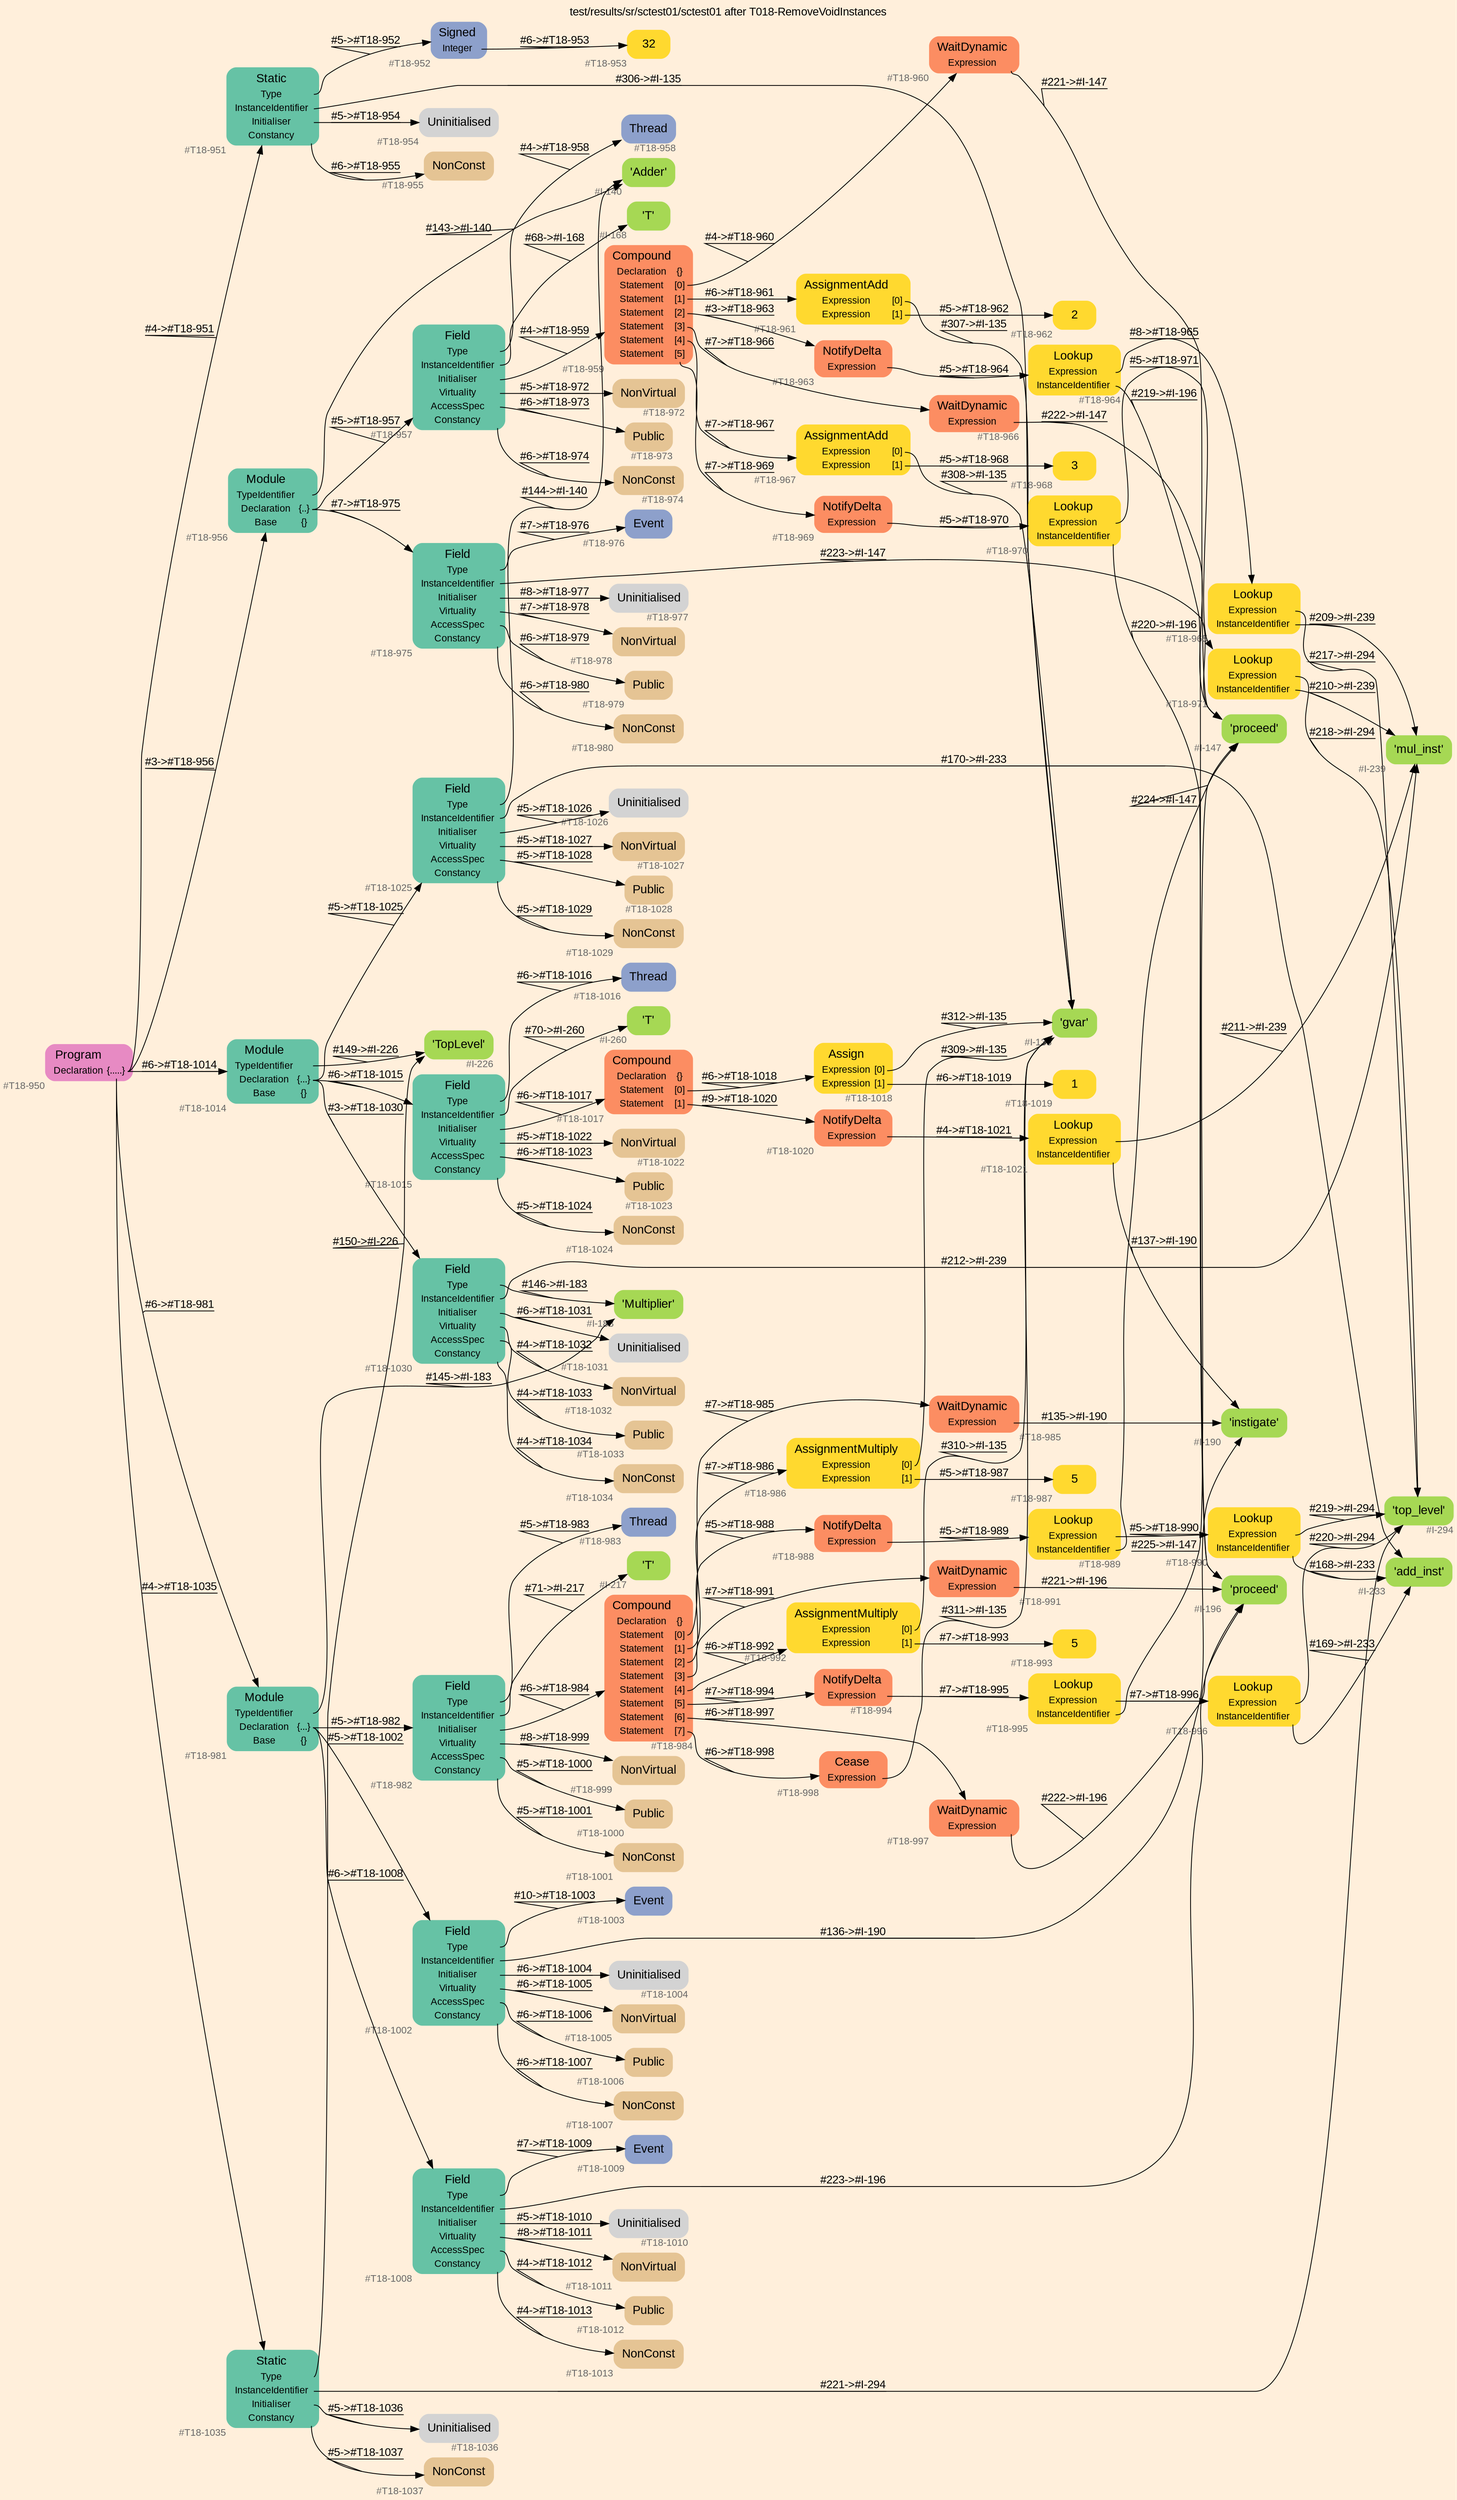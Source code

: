 digraph "test/results/sr/sctest01/sctest01 after T018-RemoveVoidInstances" {
label = "test/results/sr/sctest01/sctest01 after T018-RemoveVoidInstances"
labelloc = t
graph [
    rankdir = "LR"
    ranksep = 0.3
    bgcolor = antiquewhite1
    color = black
    fontcolor = black
    fontname = "Arial"
];
node [
    fontname = "Arial"
];
edge [
    fontname = "Arial"
];

// -------------------- node figure --------------------
// -------- block #T18-950 ----------
"#T18-950" [
    fillcolor = "/set28/4"
    xlabel = "#T18-950"
    fontsize = "12"
    fontcolor = grey40
    shape = "plaintext"
    label = <<TABLE BORDER="0" CELLBORDER="0" CELLSPACING="0">
     <TR><TD><FONT COLOR="black" POINT-SIZE="15">Program</FONT></TD></TR>
     <TR><TD><FONT COLOR="black" POINT-SIZE="12">Declaration</FONT></TD><TD PORT="port0"><FONT COLOR="black" POINT-SIZE="12">{.....}</FONT></TD></TR>
    </TABLE>>
    style = "rounded,filled"
];

// -------- block #T18-951 ----------
"#T18-951" [
    fillcolor = "/set28/1"
    xlabel = "#T18-951"
    fontsize = "12"
    fontcolor = grey40
    shape = "plaintext"
    label = <<TABLE BORDER="0" CELLBORDER="0" CELLSPACING="0">
     <TR><TD><FONT COLOR="black" POINT-SIZE="15">Static</FONT></TD></TR>
     <TR><TD><FONT COLOR="black" POINT-SIZE="12">Type</FONT></TD><TD PORT="port0"></TD></TR>
     <TR><TD><FONT COLOR="black" POINT-SIZE="12">InstanceIdentifier</FONT></TD><TD PORT="port1"></TD></TR>
     <TR><TD><FONT COLOR="black" POINT-SIZE="12">Initialiser</FONT></TD><TD PORT="port2"></TD></TR>
     <TR><TD><FONT COLOR="black" POINT-SIZE="12">Constancy</FONT></TD><TD PORT="port3"></TD></TR>
    </TABLE>>
    style = "rounded,filled"
];

// -------- block #T18-952 ----------
"#T18-952" [
    fillcolor = "/set28/3"
    xlabel = "#T18-952"
    fontsize = "12"
    fontcolor = grey40
    shape = "plaintext"
    label = <<TABLE BORDER="0" CELLBORDER="0" CELLSPACING="0">
     <TR><TD><FONT COLOR="black" POINT-SIZE="15">Signed</FONT></TD></TR>
     <TR><TD><FONT COLOR="black" POINT-SIZE="12">Integer</FONT></TD><TD PORT="port0"></TD></TR>
    </TABLE>>
    style = "rounded,filled"
];

// -------- block #T18-953 ----------
"#T18-953" [
    fillcolor = "/set28/6"
    xlabel = "#T18-953"
    fontsize = "12"
    fontcolor = grey40
    shape = "plaintext"
    label = <<TABLE BORDER="0" CELLBORDER="0" CELLSPACING="0">
     <TR><TD><FONT COLOR="black" POINT-SIZE="15">32</FONT></TD></TR>
    </TABLE>>
    style = "rounded,filled"
];

// -------- block #I-135 ----------
"#I-135" [
    fillcolor = "/set28/5"
    xlabel = "#I-135"
    fontsize = "12"
    fontcolor = grey40
    shape = "plaintext"
    label = <<TABLE BORDER="0" CELLBORDER="0" CELLSPACING="0">
     <TR><TD><FONT COLOR="black" POINT-SIZE="15">'gvar'</FONT></TD></TR>
    </TABLE>>
    style = "rounded,filled"
];

// -------- block #T18-954 ----------
"#T18-954" [
    xlabel = "#T18-954"
    fontsize = "12"
    fontcolor = grey40
    shape = "plaintext"
    label = <<TABLE BORDER="0" CELLBORDER="0" CELLSPACING="0">
     <TR><TD><FONT COLOR="black" POINT-SIZE="15">Uninitialised</FONT></TD></TR>
    </TABLE>>
    style = "rounded,filled"
];

// -------- block #T18-955 ----------
"#T18-955" [
    fillcolor = "/set28/7"
    xlabel = "#T18-955"
    fontsize = "12"
    fontcolor = grey40
    shape = "plaintext"
    label = <<TABLE BORDER="0" CELLBORDER="0" CELLSPACING="0">
     <TR><TD><FONT COLOR="black" POINT-SIZE="15">NonConst</FONT></TD></TR>
    </TABLE>>
    style = "rounded,filled"
];

// -------- block #T18-956 ----------
"#T18-956" [
    fillcolor = "/set28/1"
    xlabel = "#T18-956"
    fontsize = "12"
    fontcolor = grey40
    shape = "plaintext"
    label = <<TABLE BORDER="0" CELLBORDER="0" CELLSPACING="0">
     <TR><TD><FONT COLOR="black" POINT-SIZE="15">Module</FONT></TD></TR>
     <TR><TD><FONT COLOR="black" POINT-SIZE="12">TypeIdentifier</FONT></TD><TD PORT="port0"></TD></TR>
     <TR><TD><FONT COLOR="black" POINT-SIZE="12">Declaration</FONT></TD><TD PORT="port1"><FONT COLOR="black" POINT-SIZE="12">{..}</FONT></TD></TR>
     <TR><TD><FONT COLOR="black" POINT-SIZE="12">Base</FONT></TD><TD PORT="port2"><FONT COLOR="black" POINT-SIZE="12">{}</FONT></TD></TR>
    </TABLE>>
    style = "rounded,filled"
];

// -------- block #I-140 ----------
"#I-140" [
    fillcolor = "/set28/5"
    xlabel = "#I-140"
    fontsize = "12"
    fontcolor = grey40
    shape = "plaintext"
    label = <<TABLE BORDER="0" CELLBORDER="0" CELLSPACING="0">
     <TR><TD><FONT COLOR="black" POINT-SIZE="15">'Adder'</FONT></TD></TR>
    </TABLE>>
    style = "rounded,filled"
];

// -------- block #T18-957 ----------
"#T18-957" [
    fillcolor = "/set28/1"
    xlabel = "#T18-957"
    fontsize = "12"
    fontcolor = grey40
    shape = "plaintext"
    label = <<TABLE BORDER="0" CELLBORDER="0" CELLSPACING="0">
     <TR><TD><FONT COLOR="black" POINT-SIZE="15">Field</FONT></TD></TR>
     <TR><TD><FONT COLOR="black" POINT-SIZE="12">Type</FONT></TD><TD PORT="port0"></TD></TR>
     <TR><TD><FONT COLOR="black" POINT-SIZE="12">InstanceIdentifier</FONT></TD><TD PORT="port1"></TD></TR>
     <TR><TD><FONT COLOR="black" POINT-SIZE="12">Initialiser</FONT></TD><TD PORT="port2"></TD></TR>
     <TR><TD><FONT COLOR="black" POINT-SIZE="12">Virtuality</FONT></TD><TD PORT="port3"></TD></TR>
     <TR><TD><FONT COLOR="black" POINT-SIZE="12">AccessSpec</FONT></TD><TD PORT="port4"></TD></TR>
     <TR><TD><FONT COLOR="black" POINT-SIZE="12">Constancy</FONT></TD><TD PORT="port5"></TD></TR>
    </TABLE>>
    style = "rounded,filled"
];

// -------- block #T18-958 ----------
"#T18-958" [
    fillcolor = "/set28/3"
    xlabel = "#T18-958"
    fontsize = "12"
    fontcolor = grey40
    shape = "plaintext"
    label = <<TABLE BORDER="0" CELLBORDER="0" CELLSPACING="0">
     <TR><TD><FONT COLOR="black" POINT-SIZE="15">Thread</FONT></TD></TR>
    </TABLE>>
    style = "rounded,filled"
];

// -------- block #I-168 ----------
"#I-168" [
    fillcolor = "/set28/5"
    xlabel = "#I-168"
    fontsize = "12"
    fontcolor = grey40
    shape = "plaintext"
    label = <<TABLE BORDER="0" CELLBORDER="0" CELLSPACING="0">
     <TR><TD><FONT COLOR="black" POINT-SIZE="15">'T'</FONT></TD></TR>
    </TABLE>>
    style = "rounded,filled"
];

// -------- block #T18-959 ----------
"#T18-959" [
    fillcolor = "/set28/2"
    xlabel = "#T18-959"
    fontsize = "12"
    fontcolor = grey40
    shape = "plaintext"
    label = <<TABLE BORDER="0" CELLBORDER="0" CELLSPACING="0">
     <TR><TD><FONT COLOR="black" POINT-SIZE="15">Compound</FONT></TD></TR>
     <TR><TD><FONT COLOR="black" POINT-SIZE="12">Declaration</FONT></TD><TD PORT="port0"><FONT COLOR="black" POINT-SIZE="12">{}</FONT></TD></TR>
     <TR><TD><FONT COLOR="black" POINT-SIZE="12">Statement</FONT></TD><TD PORT="port1"><FONT COLOR="black" POINT-SIZE="12">[0]</FONT></TD></TR>
     <TR><TD><FONT COLOR="black" POINT-SIZE="12">Statement</FONT></TD><TD PORT="port2"><FONT COLOR="black" POINT-SIZE="12">[1]</FONT></TD></TR>
     <TR><TD><FONT COLOR="black" POINT-SIZE="12">Statement</FONT></TD><TD PORT="port3"><FONT COLOR="black" POINT-SIZE="12">[2]</FONT></TD></TR>
     <TR><TD><FONT COLOR="black" POINT-SIZE="12">Statement</FONT></TD><TD PORT="port4"><FONT COLOR="black" POINT-SIZE="12">[3]</FONT></TD></TR>
     <TR><TD><FONT COLOR="black" POINT-SIZE="12">Statement</FONT></TD><TD PORT="port5"><FONT COLOR="black" POINT-SIZE="12">[4]</FONT></TD></TR>
     <TR><TD><FONT COLOR="black" POINT-SIZE="12">Statement</FONT></TD><TD PORT="port6"><FONT COLOR="black" POINT-SIZE="12">[5]</FONT></TD></TR>
    </TABLE>>
    style = "rounded,filled"
];

// -------- block #T18-960 ----------
"#T18-960" [
    fillcolor = "/set28/2"
    xlabel = "#T18-960"
    fontsize = "12"
    fontcolor = grey40
    shape = "plaintext"
    label = <<TABLE BORDER="0" CELLBORDER="0" CELLSPACING="0">
     <TR><TD><FONT COLOR="black" POINT-SIZE="15">WaitDynamic</FONT></TD></TR>
     <TR><TD><FONT COLOR="black" POINT-SIZE="12">Expression</FONT></TD><TD PORT="port0"></TD></TR>
    </TABLE>>
    style = "rounded,filled"
];

// -------- block #I-147 ----------
"#I-147" [
    fillcolor = "/set28/5"
    xlabel = "#I-147"
    fontsize = "12"
    fontcolor = grey40
    shape = "plaintext"
    label = <<TABLE BORDER="0" CELLBORDER="0" CELLSPACING="0">
     <TR><TD><FONT COLOR="black" POINT-SIZE="15">'proceed'</FONT></TD></TR>
    </TABLE>>
    style = "rounded,filled"
];

// -------- block #T18-961 ----------
"#T18-961" [
    fillcolor = "/set28/6"
    xlabel = "#T18-961"
    fontsize = "12"
    fontcolor = grey40
    shape = "plaintext"
    label = <<TABLE BORDER="0" CELLBORDER="0" CELLSPACING="0">
     <TR><TD><FONT COLOR="black" POINT-SIZE="15">AssignmentAdd</FONT></TD></TR>
     <TR><TD><FONT COLOR="black" POINT-SIZE="12">Expression</FONT></TD><TD PORT="port0"><FONT COLOR="black" POINT-SIZE="12">[0]</FONT></TD></TR>
     <TR><TD><FONT COLOR="black" POINT-SIZE="12">Expression</FONT></TD><TD PORT="port1"><FONT COLOR="black" POINT-SIZE="12">[1]</FONT></TD></TR>
    </TABLE>>
    style = "rounded,filled"
];

// -------- block #T18-962 ----------
"#T18-962" [
    fillcolor = "/set28/6"
    xlabel = "#T18-962"
    fontsize = "12"
    fontcolor = grey40
    shape = "plaintext"
    label = <<TABLE BORDER="0" CELLBORDER="0" CELLSPACING="0">
     <TR><TD><FONT COLOR="black" POINT-SIZE="15">2</FONT></TD></TR>
    </TABLE>>
    style = "rounded,filled"
];

// -------- block #T18-963 ----------
"#T18-963" [
    fillcolor = "/set28/2"
    xlabel = "#T18-963"
    fontsize = "12"
    fontcolor = grey40
    shape = "plaintext"
    label = <<TABLE BORDER="0" CELLBORDER="0" CELLSPACING="0">
     <TR><TD><FONT COLOR="black" POINT-SIZE="15">NotifyDelta</FONT></TD></TR>
     <TR><TD><FONT COLOR="black" POINT-SIZE="12">Expression</FONT></TD><TD PORT="port0"></TD></TR>
    </TABLE>>
    style = "rounded,filled"
];

// -------- block #T18-964 ----------
"#T18-964" [
    fillcolor = "/set28/6"
    xlabel = "#T18-964"
    fontsize = "12"
    fontcolor = grey40
    shape = "plaintext"
    label = <<TABLE BORDER="0" CELLBORDER="0" CELLSPACING="0">
     <TR><TD><FONT COLOR="black" POINT-SIZE="15">Lookup</FONT></TD></TR>
     <TR><TD><FONT COLOR="black" POINT-SIZE="12">Expression</FONT></TD><TD PORT="port0"></TD></TR>
     <TR><TD><FONT COLOR="black" POINT-SIZE="12">InstanceIdentifier</FONT></TD><TD PORT="port1"></TD></TR>
    </TABLE>>
    style = "rounded,filled"
];

// -------- block #T18-965 ----------
"#T18-965" [
    fillcolor = "/set28/6"
    xlabel = "#T18-965"
    fontsize = "12"
    fontcolor = grey40
    shape = "plaintext"
    label = <<TABLE BORDER="0" CELLBORDER="0" CELLSPACING="0">
     <TR><TD><FONT COLOR="black" POINT-SIZE="15">Lookup</FONT></TD></TR>
     <TR><TD><FONT COLOR="black" POINT-SIZE="12">Expression</FONT></TD><TD PORT="port0"></TD></TR>
     <TR><TD><FONT COLOR="black" POINT-SIZE="12">InstanceIdentifier</FONT></TD><TD PORT="port1"></TD></TR>
    </TABLE>>
    style = "rounded,filled"
];

// -------- block #I-294 ----------
"#I-294" [
    fillcolor = "/set28/5"
    xlabel = "#I-294"
    fontsize = "12"
    fontcolor = grey40
    shape = "plaintext"
    label = <<TABLE BORDER="0" CELLBORDER="0" CELLSPACING="0">
     <TR><TD><FONT COLOR="black" POINT-SIZE="15">'top_level'</FONT></TD></TR>
    </TABLE>>
    style = "rounded,filled"
];

// -------- block #I-239 ----------
"#I-239" [
    fillcolor = "/set28/5"
    xlabel = "#I-239"
    fontsize = "12"
    fontcolor = grey40
    shape = "plaintext"
    label = <<TABLE BORDER="0" CELLBORDER="0" CELLSPACING="0">
     <TR><TD><FONT COLOR="black" POINT-SIZE="15">'mul_inst'</FONT></TD></TR>
    </TABLE>>
    style = "rounded,filled"
];

// -------- block #I-196 ----------
"#I-196" [
    fillcolor = "/set28/5"
    xlabel = "#I-196"
    fontsize = "12"
    fontcolor = grey40
    shape = "plaintext"
    label = <<TABLE BORDER="0" CELLBORDER="0" CELLSPACING="0">
     <TR><TD><FONT COLOR="black" POINT-SIZE="15">'proceed'</FONT></TD></TR>
    </TABLE>>
    style = "rounded,filled"
];

// -------- block #T18-966 ----------
"#T18-966" [
    fillcolor = "/set28/2"
    xlabel = "#T18-966"
    fontsize = "12"
    fontcolor = grey40
    shape = "plaintext"
    label = <<TABLE BORDER="0" CELLBORDER="0" CELLSPACING="0">
     <TR><TD><FONT COLOR="black" POINT-SIZE="15">WaitDynamic</FONT></TD></TR>
     <TR><TD><FONT COLOR="black" POINT-SIZE="12">Expression</FONT></TD><TD PORT="port0"></TD></TR>
    </TABLE>>
    style = "rounded,filled"
];

// -------- block #T18-967 ----------
"#T18-967" [
    fillcolor = "/set28/6"
    xlabel = "#T18-967"
    fontsize = "12"
    fontcolor = grey40
    shape = "plaintext"
    label = <<TABLE BORDER="0" CELLBORDER="0" CELLSPACING="0">
     <TR><TD><FONT COLOR="black" POINT-SIZE="15">AssignmentAdd</FONT></TD></TR>
     <TR><TD><FONT COLOR="black" POINT-SIZE="12">Expression</FONT></TD><TD PORT="port0"><FONT COLOR="black" POINT-SIZE="12">[0]</FONT></TD></TR>
     <TR><TD><FONT COLOR="black" POINT-SIZE="12">Expression</FONT></TD><TD PORT="port1"><FONT COLOR="black" POINT-SIZE="12">[1]</FONT></TD></TR>
    </TABLE>>
    style = "rounded,filled"
];

// -------- block #T18-968 ----------
"#T18-968" [
    fillcolor = "/set28/6"
    xlabel = "#T18-968"
    fontsize = "12"
    fontcolor = grey40
    shape = "plaintext"
    label = <<TABLE BORDER="0" CELLBORDER="0" CELLSPACING="0">
     <TR><TD><FONT COLOR="black" POINT-SIZE="15">3</FONT></TD></TR>
    </TABLE>>
    style = "rounded,filled"
];

// -------- block #T18-969 ----------
"#T18-969" [
    fillcolor = "/set28/2"
    xlabel = "#T18-969"
    fontsize = "12"
    fontcolor = grey40
    shape = "plaintext"
    label = <<TABLE BORDER="0" CELLBORDER="0" CELLSPACING="0">
     <TR><TD><FONT COLOR="black" POINT-SIZE="15">NotifyDelta</FONT></TD></TR>
     <TR><TD><FONT COLOR="black" POINT-SIZE="12">Expression</FONT></TD><TD PORT="port0"></TD></TR>
    </TABLE>>
    style = "rounded,filled"
];

// -------- block #T18-970 ----------
"#T18-970" [
    fillcolor = "/set28/6"
    xlabel = "#T18-970"
    fontsize = "12"
    fontcolor = grey40
    shape = "plaintext"
    label = <<TABLE BORDER="0" CELLBORDER="0" CELLSPACING="0">
     <TR><TD><FONT COLOR="black" POINT-SIZE="15">Lookup</FONT></TD></TR>
     <TR><TD><FONT COLOR="black" POINT-SIZE="12">Expression</FONT></TD><TD PORT="port0"></TD></TR>
     <TR><TD><FONT COLOR="black" POINT-SIZE="12">InstanceIdentifier</FONT></TD><TD PORT="port1"></TD></TR>
    </TABLE>>
    style = "rounded,filled"
];

// -------- block #T18-971 ----------
"#T18-971" [
    fillcolor = "/set28/6"
    xlabel = "#T18-971"
    fontsize = "12"
    fontcolor = grey40
    shape = "plaintext"
    label = <<TABLE BORDER="0" CELLBORDER="0" CELLSPACING="0">
     <TR><TD><FONT COLOR="black" POINT-SIZE="15">Lookup</FONT></TD></TR>
     <TR><TD><FONT COLOR="black" POINT-SIZE="12">Expression</FONT></TD><TD PORT="port0"></TD></TR>
     <TR><TD><FONT COLOR="black" POINT-SIZE="12">InstanceIdentifier</FONT></TD><TD PORT="port1"></TD></TR>
    </TABLE>>
    style = "rounded,filled"
];

// -------- block #T18-972 ----------
"#T18-972" [
    fillcolor = "/set28/7"
    xlabel = "#T18-972"
    fontsize = "12"
    fontcolor = grey40
    shape = "plaintext"
    label = <<TABLE BORDER="0" CELLBORDER="0" CELLSPACING="0">
     <TR><TD><FONT COLOR="black" POINT-SIZE="15">NonVirtual</FONT></TD></TR>
    </TABLE>>
    style = "rounded,filled"
];

// -------- block #T18-973 ----------
"#T18-973" [
    fillcolor = "/set28/7"
    xlabel = "#T18-973"
    fontsize = "12"
    fontcolor = grey40
    shape = "plaintext"
    label = <<TABLE BORDER="0" CELLBORDER="0" CELLSPACING="0">
     <TR><TD><FONT COLOR="black" POINT-SIZE="15">Public</FONT></TD></TR>
    </TABLE>>
    style = "rounded,filled"
];

// -------- block #T18-974 ----------
"#T18-974" [
    fillcolor = "/set28/7"
    xlabel = "#T18-974"
    fontsize = "12"
    fontcolor = grey40
    shape = "plaintext"
    label = <<TABLE BORDER="0" CELLBORDER="0" CELLSPACING="0">
     <TR><TD><FONT COLOR="black" POINT-SIZE="15">NonConst</FONT></TD></TR>
    </TABLE>>
    style = "rounded,filled"
];

// -------- block #T18-975 ----------
"#T18-975" [
    fillcolor = "/set28/1"
    xlabel = "#T18-975"
    fontsize = "12"
    fontcolor = grey40
    shape = "plaintext"
    label = <<TABLE BORDER="0" CELLBORDER="0" CELLSPACING="0">
     <TR><TD><FONT COLOR="black" POINT-SIZE="15">Field</FONT></TD></TR>
     <TR><TD><FONT COLOR="black" POINT-SIZE="12">Type</FONT></TD><TD PORT="port0"></TD></TR>
     <TR><TD><FONT COLOR="black" POINT-SIZE="12">InstanceIdentifier</FONT></TD><TD PORT="port1"></TD></TR>
     <TR><TD><FONT COLOR="black" POINT-SIZE="12">Initialiser</FONT></TD><TD PORT="port2"></TD></TR>
     <TR><TD><FONT COLOR="black" POINT-SIZE="12">Virtuality</FONT></TD><TD PORT="port3"></TD></TR>
     <TR><TD><FONT COLOR="black" POINT-SIZE="12">AccessSpec</FONT></TD><TD PORT="port4"></TD></TR>
     <TR><TD><FONT COLOR="black" POINT-SIZE="12">Constancy</FONT></TD><TD PORT="port5"></TD></TR>
    </TABLE>>
    style = "rounded,filled"
];

// -------- block #T18-976 ----------
"#T18-976" [
    fillcolor = "/set28/3"
    xlabel = "#T18-976"
    fontsize = "12"
    fontcolor = grey40
    shape = "plaintext"
    label = <<TABLE BORDER="0" CELLBORDER="0" CELLSPACING="0">
     <TR><TD><FONT COLOR="black" POINT-SIZE="15">Event</FONT></TD></TR>
    </TABLE>>
    style = "rounded,filled"
];

// -------- block #T18-977 ----------
"#T18-977" [
    xlabel = "#T18-977"
    fontsize = "12"
    fontcolor = grey40
    shape = "plaintext"
    label = <<TABLE BORDER="0" CELLBORDER="0" CELLSPACING="0">
     <TR><TD><FONT COLOR="black" POINT-SIZE="15">Uninitialised</FONT></TD></TR>
    </TABLE>>
    style = "rounded,filled"
];

// -------- block #T18-978 ----------
"#T18-978" [
    fillcolor = "/set28/7"
    xlabel = "#T18-978"
    fontsize = "12"
    fontcolor = grey40
    shape = "plaintext"
    label = <<TABLE BORDER="0" CELLBORDER="0" CELLSPACING="0">
     <TR><TD><FONT COLOR="black" POINT-SIZE="15">NonVirtual</FONT></TD></TR>
    </TABLE>>
    style = "rounded,filled"
];

// -------- block #T18-979 ----------
"#T18-979" [
    fillcolor = "/set28/7"
    xlabel = "#T18-979"
    fontsize = "12"
    fontcolor = grey40
    shape = "plaintext"
    label = <<TABLE BORDER="0" CELLBORDER="0" CELLSPACING="0">
     <TR><TD><FONT COLOR="black" POINT-SIZE="15">Public</FONT></TD></TR>
    </TABLE>>
    style = "rounded,filled"
];

// -------- block #T18-980 ----------
"#T18-980" [
    fillcolor = "/set28/7"
    xlabel = "#T18-980"
    fontsize = "12"
    fontcolor = grey40
    shape = "plaintext"
    label = <<TABLE BORDER="0" CELLBORDER="0" CELLSPACING="0">
     <TR><TD><FONT COLOR="black" POINT-SIZE="15">NonConst</FONT></TD></TR>
    </TABLE>>
    style = "rounded,filled"
];

// -------- block #T18-981 ----------
"#T18-981" [
    fillcolor = "/set28/1"
    xlabel = "#T18-981"
    fontsize = "12"
    fontcolor = grey40
    shape = "plaintext"
    label = <<TABLE BORDER="0" CELLBORDER="0" CELLSPACING="0">
     <TR><TD><FONT COLOR="black" POINT-SIZE="15">Module</FONT></TD></TR>
     <TR><TD><FONT COLOR="black" POINT-SIZE="12">TypeIdentifier</FONT></TD><TD PORT="port0"></TD></TR>
     <TR><TD><FONT COLOR="black" POINT-SIZE="12">Declaration</FONT></TD><TD PORT="port1"><FONT COLOR="black" POINT-SIZE="12">{...}</FONT></TD></TR>
     <TR><TD><FONT COLOR="black" POINT-SIZE="12">Base</FONT></TD><TD PORT="port2"><FONT COLOR="black" POINT-SIZE="12">{}</FONT></TD></TR>
    </TABLE>>
    style = "rounded,filled"
];

// -------- block #I-183 ----------
"#I-183" [
    fillcolor = "/set28/5"
    xlabel = "#I-183"
    fontsize = "12"
    fontcolor = grey40
    shape = "plaintext"
    label = <<TABLE BORDER="0" CELLBORDER="0" CELLSPACING="0">
     <TR><TD><FONT COLOR="black" POINT-SIZE="15">'Multiplier'</FONT></TD></TR>
    </TABLE>>
    style = "rounded,filled"
];

// -------- block #T18-982 ----------
"#T18-982" [
    fillcolor = "/set28/1"
    xlabel = "#T18-982"
    fontsize = "12"
    fontcolor = grey40
    shape = "plaintext"
    label = <<TABLE BORDER="0" CELLBORDER="0" CELLSPACING="0">
     <TR><TD><FONT COLOR="black" POINT-SIZE="15">Field</FONT></TD></TR>
     <TR><TD><FONT COLOR="black" POINT-SIZE="12">Type</FONT></TD><TD PORT="port0"></TD></TR>
     <TR><TD><FONT COLOR="black" POINT-SIZE="12">InstanceIdentifier</FONT></TD><TD PORT="port1"></TD></TR>
     <TR><TD><FONT COLOR="black" POINT-SIZE="12">Initialiser</FONT></TD><TD PORT="port2"></TD></TR>
     <TR><TD><FONT COLOR="black" POINT-SIZE="12">Virtuality</FONT></TD><TD PORT="port3"></TD></TR>
     <TR><TD><FONT COLOR="black" POINT-SIZE="12">AccessSpec</FONT></TD><TD PORT="port4"></TD></TR>
     <TR><TD><FONT COLOR="black" POINT-SIZE="12">Constancy</FONT></TD><TD PORT="port5"></TD></TR>
    </TABLE>>
    style = "rounded,filled"
];

// -------- block #T18-983 ----------
"#T18-983" [
    fillcolor = "/set28/3"
    xlabel = "#T18-983"
    fontsize = "12"
    fontcolor = grey40
    shape = "plaintext"
    label = <<TABLE BORDER="0" CELLBORDER="0" CELLSPACING="0">
     <TR><TD><FONT COLOR="black" POINT-SIZE="15">Thread</FONT></TD></TR>
    </TABLE>>
    style = "rounded,filled"
];

// -------- block #I-217 ----------
"#I-217" [
    fillcolor = "/set28/5"
    xlabel = "#I-217"
    fontsize = "12"
    fontcolor = grey40
    shape = "plaintext"
    label = <<TABLE BORDER="0" CELLBORDER="0" CELLSPACING="0">
     <TR><TD><FONT COLOR="black" POINT-SIZE="15">'T'</FONT></TD></TR>
    </TABLE>>
    style = "rounded,filled"
];

// -------- block #T18-984 ----------
"#T18-984" [
    fillcolor = "/set28/2"
    xlabel = "#T18-984"
    fontsize = "12"
    fontcolor = grey40
    shape = "plaintext"
    label = <<TABLE BORDER="0" CELLBORDER="0" CELLSPACING="0">
     <TR><TD><FONT COLOR="black" POINT-SIZE="15">Compound</FONT></TD></TR>
     <TR><TD><FONT COLOR="black" POINT-SIZE="12">Declaration</FONT></TD><TD PORT="port0"><FONT COLOR="black" POINT-SIZE="12">{}</FONT></TD></TR>
     <TR><TD><FONT COLOR="black" POINT-SIZE="12">Statement</FONT></TD><TD PORT="port1"><FONT COLOR="black" POINT-SIZE="12">[0]</FONT></TD></TR>
     <TR><TD><FONT COLOR="black" POINT-SIZE="12">Statement</FONT></TD><TD PORT="port2"><FONT COLOR="black" POINT-SIZE="12">[1]</FONT></TD></TR>
     <TR><TD><FONT COLOR="black" POINT-SIZE="12">Statement</FONT></TD><TD PORT="port3"><FONT COLOR="black" POINT-SIZE="12">[2]</FONT></TD></TR>
     <TR><TD><FONT COLOR="black" POINT-SIZE="12">Statement</FONT></TD><TD PORT="port4"><FONT COLOR="black" POINT-SIZE="12">[3]</FONT></TD></TR>
     <TR><TD><FONT COLOR="black" POINT-SIZE="12">Statement</FONT></TD><TD PORT="port5"><FONT COLOR="black" POINT-SIZE="12">[4]</FONT></TD></TR>
     <TR><TD><FONT COLOR="black" POINT-SIZE="12">Statement</FONT></TD><TD PORT="port6"><FONT COLOR="black" POINT-SIZE="12">[5]</FONT></TD></TR>
     <TR><TD><FONT COLOR="black" POINT-SIZE="12">Statement</FONT></TD><TD PORT="port7"><FONT COLOR="black" POINT-SIZE="12">[6]</FONT></TD></TR>
     <TR><TD><FONT COLOR="black" POINT-SIZE="12">Statement</FONT></TD><TD PORT="port8"><FONT COLOR="black" POINT-SIZE="12">[7]</FONT></TD></TR>
    </TABLE>>
    style = "rounded,filled"
];

// -------- block #T18-985 ----------
"#T18-985" [
    fillcolor = "/set28/2"
    xlabel = "#T18-985"
    fontsize = "12"
    fontcolor = grey40
    shape = "plaintext"
    label = <<TABLE BORDER="0" CELLBORDER="0" CELLSPACING="0">
     <TR><TD><FONT COLOR="black" POINT-SIZE="15">WaitDynamic</FONT></TD></TR>
     <TR><TD><FONT COLOR="black" POINT-SIZE="12">Expression</FONT></TD><TD PORT="port0"></TD></TR>
    </TABLE>>
    style = "rounded,filled"
];

// -------- block #I-190 ----------
"#I-190" [
    fillcolor = "/set28/5"
    xlabel = "#I-190"
    fontsize = "12"
    fontcolor = grey40
    shape = "plaintext"
    label = <<TABLE BORDER="0" CELLBORDER="0" CELLSPACING="0">
     <TR><TD><FONT COLOR="black" POINT-SIZE="15">'instigate'</FONT></TD></TR>
    </TABLE>>
    style = "rounded,filled"
];

// -------- block #T18-986 ----------
"#T18-986" [
    fillcolor = "/set28/6"
    xlabel = "#T18-986"
    fontsize = "12"
    fontcolor = grey40
    shape = "plaintext"
    label = <<TABLE BORDER="0" CELLBORDER="0" CELLSPACING="0">
     <TR><TD><FONT COLOR="black" POINT-SIZE="15">AssignmentMultiply</FONT></TD></TR>
     <TR><TD><FONT COLOR="black" POINT-SIZE="12">Expression</FONT></TD><TD PORT="port0"><FONT COLOR="black" POINT-SIZE="12">[0]</FONT></TD></TR>
     <TR><TD><FONT COLOR="black" POINT-SIZE="12">Expression</FONT></TD><TD PORT="port1"><FONT COLOR="black" POINT-SIZE="12">[1]</FONT></TD></TR>
    </TABLE>>
    style = "rounded,filled"
];

// -------- block #T18-987 ----------
"#T18-987" [
    fillcolor = "/set28/6"
    xlabel = "#T18-987"
    fontsize = "12"
    fontcolor = grey40
    shape = "plaintext"
    label = <<TABLE BORDER="0" CELLBORDER="0" CELLSPACING="0">
     <TR><TD><FONT COLOR="black" POINT-SIZE="15">5</FONT></TD></TR>
    </TABLE>>
    style = "rounded,filled"
];

// -------- block #T18-988 ----------
"#T18-988" [
    fillcolor = "/set28/2"
    xlabel = "#T18-988"
    fontsize = "12"
    fontcolor = grey40
    shape = "plaintext"
    label = <<TABLE BORDER="0" CELLBORDER="0" CELLSPACING="0">
     <TR><TD><FONT COLOR="black" POINT-SIZE="15">NotifyDelta</FONT></TD></TR>
     <TR><TD><FONT COLOR="black" POINT-SIZE="12">Expression</FONT></TD><TD PORT="port0"></TD></TR>
    </TABLE>>
    style = "rounded,filled"
];

// -------- block #T18-989 ----------
"#T18-989" [
    fillcolor = "/set28/6"
    xlabel = "#T18-989"
    fontsize = "12"
    fontcolor = grey40
    shape = "plaintext"
    label = <<TABLE BORDER="0" CELLBORDER="0" CELLSPACING="0">
     <TR><TD><FONT COLOR="black" POINT-SIZE="15">Lookup</FONT></TD></TR>
     <TR><TD><FONT COLOR="black" POINT-SIZE="12">Expression</FONT></TD><TD PORT="port0"></TD></TR>
     <TR><TD><FONT COLOR="black" POINT-SIZE="12">InstanceIdentifier</FONT></TD><TD PORT="port1"></TD></TR>
    </TABLE>>
    style = "rounded,filled"
];

// -------- block #T18-990 ----------
"#T18-990" [
    fillcolor = "/set28/6"
    xlabel = "#T18-990"
    fontsize = "12"
    fontcolor = grey40
    shape = "plaintext"
    label = <<TABLE BORDER="0" CELLBORDER="0" CELLSPACING="0">
     <TR><TD><FONT COLOR="black" POINT-SIZE="15">Lookup</FONT></TD></TR>
     <TR><TD><FONT COLOR="black" POINT-SIZE="12">Expression</FONT></TD><TD PORT="port0"></TD></TR>
     <TR><TD><FONT COLOR="black" POINT-SIZE="12">InstanceIdentifier</FONT></TD><TD PORT="port1"></TD></TR>
    </TABLE>>
    style = "rounded,filled"
];

// -------- block #I-233 ----------
"#I-233" [
    fillcolor = "/set28/5"
    xlabel = "#I-233"
    fontsize = "12"
    fontcolor = grey40
    shape = "plaintext"
    label = <<TABLE BORDER="0" CELLBORDER="0" CELLSPACING="0">
     <TR><TD><FONT COLOR="black" POINT-SIZE="15">'add_inst'</FONT></TD></TR>
    </TABLE>>
    style = "rounded,filled"
];

// -------- block #T18-991 ----------
"#T18-991" [
    fillcolor = "/set28/2"
    xlabel = "#T18-991"
    fontsize = "12"
    fontcolor = grey40
    shape = "plaintext"
    label = <<TABLE BORDER="0" CELLBORDER="0" CELLSPACING="0">
     <TR><TD><FONT COLOR="black" POINT-SIZE="15">WaitDynamic</FONT></TD></TR>
     <TR><TD><FONT COLOR="black" POINT-SIZE="12">Expression</FONT></TD><TD PORT="port0"></TD></TR>
    </TABLE>>
    style = "rounded,filled"
];

// -------- block #T18-992 ----------
"#T18-992" [
    fillcolor = "/set28/6"
    xlabel = "#T18-992"
    fontsize = "12"
    fontcolor = grey40
    shape = "plaintext"
    label = <<TABLE BORDER="0" CELLBORDER="0" CELLSPACING="0">
     <TR><TD><FONT COLOR="black" POINT-SIZE="15">AssignmentMultiply</FONT></TD></TR>
     <TR><TD><FONT COLOR="black" POINT-SIZE="12">Expression</FONT></TD><TD PORT="port0"><FONT COLOR="black" POINT-SIZE="12">[0]</FONT></TD></TR>
     <TR><TD><FONT COLOR="black" POINT-SIZE="12">Expression</FONT></TD><TD PORT="port1"><FONT COLOR="black" POINT-SIZE="12">[1]</FONT></TD></TR>
    </TABLE>>
    style = "rounded,filled"
];

// -------- block #T18-993 ----------
"#T18-993" [
    fillcolor = "/set28/6"
    xlabel = "#T18-993"
    fontsize = "12"
    fontcolor = grey40
    shape = "plaintext"
    label = <<TABLE BORDER="0" CELLBORDER="0" CELLSPACING="0">
     <TR><TD><FONT COLOR="black" POINT-SIZE="15">5</FONT></TD></TR>
    </TABLE>>
    style = "rounded,filled"
];

// -------- block #T18-994 ----------
"#T18-994" [
    fillcolor = "/set28/2"
    xlabel = "#T18-994"
    fontsize = "12"
    fontcolor = grey40
    shape = "plaintext"
    label = <<TABLE BORDER="0" CELLBORDER="0" CELLSPACING="0">
     <TR><TD><FONT COLOR="black" POINT-SIZE="15">NotifyDelta</FONT></TD></TR>
     <TR><TD><FONT COLOR="black" POINT-SIZE="12">Expression</FONT></TD><TD PORT="port0"></TD></TR>
    </TABLE>>
    style = "rounded,filled"
];

// -------- block #T18-995 ----------
"#T18-995" [
    fillcolor = "/set28/6"
    xlabel = "#T18-995"
    fontsize = "12"
    fontcolor = grey40
    shape = "plaintext"
    label = <<TABLE BORDER="0" CELLBORDER="0" CELLSPACING="0">
     <TR><TD><FONT COLOR="black" POINT-SIZE="15">Lookup</FONT></TD></TR>
     <TR><TD><FONT COLOR="black" POINT-SIZE="12">Expression</FONT></TD><TD PORT="port0"></TD></TR>
     <TR><TD><FONT COLOR="black" POINT-SIZE="12">InstanceIdentifier</FONT></TD><TD PORT="port1"></TD></TR>
    </TABLE>>
    style = "rounded,filled"
];

// -------- block #T18-996 ----------
"#T18-996" [
    fillcolor = "/set28/6"
    xlabel = "#T18-996"
    fontsize = "12"
    fontcolor = grey40
    shape = "plaintext"
    label = <<TABLE BORDER="0" CELLBORDER="0" CELLSPACING="0">
     <TR><TD><FONT COLOR="black" POINT-SIZE="15">Lookup</FONT></TD></TR>
     <TR><TD><FONT COLOR="black" POINT-SIZE="12">Expression</FONT></TD><TD PORT="port0"></TD></TR>
     <TR><TD><FONT COLOR="black" POINT-SIZE="12">InstanceIdentifier</FONT></TD><TD PORT="port1"></TD></TR>
    </TABLE>>
    style = "rounded,filled"
];

// -------- block #T18-997 ----------
"#T18-997" [
    fillcolor = "/set28/2"
    xlabel = "#T18-997"
    fontsize = "12"
    fontcolor = grey40
    shape = "plaintext"
    label = <<TABLE BORDER="0" CELLBORDER="0" CELLSPACING="0">
     <TR><TD><FONT COLOR="black" POINT-SIZE="15">WaitDynamic</FONT></TD></TR>
     <TR><TD><FONT COLOR="black" POINT-SIZE="12">Expression</FONT></TD><TD PORT="port0"></TD></TR>
    </TABLE>>
    style = "rounded,filled"
];

// -------- block #T18-998 ----------
"#T18-998" [
    fillcolor = "/set28/2"
    xlabel = "#T18-998"
    fontsize = "12"
    fontcolor = grey40
    shape = "plaintext"
    label = <<TABLE BORDER="0" CELLBORDER="0" CELLSPACING="0">
     <TR><TD><FONT COLOR="black" POINT-SIZE="15">Cease</FONT></TD></TR>
     <TR><TD><FONT COLOR="black" POINT-SIZE="12">Expression</FONT></TD><TD PORT="port0"></TD></TR>
    </TABLE>>
    style = "rounded,filled"
];

// -------- block #T18-999 ----------
"#T18-999" [
    fillcolor = "/set28/7"
    xlabel = "#T18-999"
    fontsize = "12"
    fontcolor = grey40
    shape = "plaintext"
    label = <<TABLE BORDER="0" CELLBORDER="0" CELLSPACING="0">
     <TR><TD><FONT COLOR="black" POINT-SIZE="15">NonVirtual</FONT></TD></TR>
    </TABLE>>
    style = "rounded,filled"
];

// -------- block #T18-1000 ----------
"#T18-1000" [
    fillcolor = "/set28/7"
    xlabel = "#T18-1000"
    fontsize = "12"
    fontcolor = grey40
    shape = "plaintext"
    label = <<TABLE BORDER="0" CELLBORDER="0" CELLSPACING="0">
     <TR><TD><FONT COLOR="black" POINT-SIZE="15">Public</FONT></TD></TR>
    </TABLE>>
    style = "rounded,filled"
];

// -------- block #T18-1001 ----------
"#T18-1001" [
    fillcolor = "/set28/7"
    xlabel = "#T18-1001"
    fontsize = "12"
    fontcolor = grey40
    shape = "plaintext"
    label = <<TABLE BORDER="0" CELLBORDER="0" CELLSPACING="0">
     <TR><TD><FONT COLOR="black" POINT-SIZE="15">NonConst</FONT></TD></TR>
    </TABLE>>
    style = "rounded,filled"
];

// -------- block #T18-1002 ----------
"#T18-1002" [
    fillcolor = "/set28/1"
    xlabel = "#T18-1002"
    fontsize = "12"
    fontcolor = grey40
    shape = "plaintext"
    label = <<TABLE BORDER="0" CELLBORDER="0" CELLSPACING="0">
     <TR><TD><FONT COLOR="black" POINT-SIZE="15">Field</FONT></TD></TR>
     <TR><TD><FONT COLOR="black" POINT-SIZE="12">Type</FONT></TD><TD PORT="port0"></TD></TR>
     <TR><TD><FONT COLOR="black" POINT-SIZE="12">InstanceIdentifier</FONT></TD><TD PORT="port1"></TD></TR>
     <TR><TD><FONT COLOR="black" POINT-SIZE="12">Initialiser</FONT></TD><TD PORT="port2"></TD></TR>
     <TR><TD><FONT COLOR="black" POINT-SIZE="12">Virtuality</FONT></TD><TD PORT="port3"></TD></TR>
     <TR><TD><FONT COLOR="black" POINT-SIZE="12">AccessSpec</FONT></TD><TD PORT="port4"></TD></TR>
     <TR><TD><FONT COLOR="black" POINT-SIZE="12">Constancy</FONT></TD><TD PORT="port5"></TD></TR>
    </TABLE>>
    style = "rounded,filled"
];

// -------- block #T18-1003 ----------
"#T18-1003" [
    fillcolor = "/set28/3"
    xlabel = "#T18-1003"
    fontsize = "12"
    fontcolor = grey40
    shape = "plaintext"
    label = <<TABLE BORDER="0" CELLBORDER="0" CELLSPACING="0">
     <TR><TD><FONT COLOR="black" POINT-SIZE="15">Event</FONT></TD></TR>
    </TABLE>>
    style = "rounded,filled"
];

// -------- block #T18-1004 ----------
"#T18-1004" [
    xlabel = "#T18-1004"
    fontsize = "12"
    fontcolor = grey40
    shape = "plaintext"
    label = <<TABLE BORDER="0" CELLBORDER="0" CELLSPACING="0">
     <TR><TD><FONT COLOR="black" POINT-SIZE="15">Uninitialised</FONT></TD></TR>
    </TABLE>>
    style = "rounded,filled"
];

// -------- block #T18-1005 ----------
"#T18-1005" [
    fillcolor = "/set28/7"
    xlabel = "#T18-1005"
    fontsize = "12"
    fontcolor = grey40
    shape = "plaintext"
    label = <<TABLE BORDER="0" CELLBORDER="0" CELLSPACING="0">
     <TR><TD><FONT COLOR="black" POINT-SIZE="15">NonVirtual</FONT></TD></TR>
    </TABLE>>
    style = "rounded,filled"
];

// -------- block #T18-1006 ----------
"#T18-1006" [
    fillcolor = "/set28/7"
    xlabel = "#T18-1006"
    fontsize = "12"
    fontcolor = grey40
    shape = "plaintext"
    label = <<TABLE BORDER="0" CELLBORDER="0" CELLSPACING="0">
     <TR><TD><FONT COLOR="black" POINT-SIZE="15">Public</FONT></TD></TR>
    </TABLE>>
    style = "rounded,filled"
];

// -------- block #T18-1007 ----------
"#T18-1007" [
    fillcolor = "/set28/7"
    xlabel = "#T18-1007"
    fontsize = "12"
    fontcolor = grey40
    shape = "plaintext"
    label = <<TABLE BORDER="0" CELLBORDER="0" CELLSPACING="0">
     <TR><TD><FONT COLOR="black" POINT-SIZE="15">NonConst</FONT></TD></TR>
    </TABLE>>
    style = "rounded,filled"
];

// -------- block #T18-1008 ----------
"#T18-1008" [
    fillcolor = "/set28/1"
    xlabel = "#T18-1008"
    fontsize = "12"
    fontcolor = grey40
    shape = "plaintext"
    label = <<TABLE BORDER="0" CELLBORDER="0" CELLSPACING="0">
     <TR><TD><FONT COLOR="black" POINT-SIZE="15">Field</FONT></TD></TR>
     <TR><TD><FONT COLOR="black" POINT-SIZE="12">Type</FONT></TD><TD PORT="port0"></TD></TR>
     <TR><TD><FONT COLOR="black" POINT-SIZE="12">InstanceIdentifier</FONT></TD><TD PORT="port1"></TD></TR>
     <TR><TD><FONT COLOR="black" POINT-SIZE="12">Initialiser</FONT></TD><TD PORT="port2"></TD></TR>
     <TR><TD><FONT COLOR="black" POINT-SIZE="12">Virtuality</FONT></TD><TD PORT="port3"></TD></TR>
     <TR><TD><FONT COLOR="black" POINT-SIZE="12">AccessSpec</FONT></TD><TD PORT="port4"></TD></TR>
     <TR><TD><FONT COLOR="black" POINT-SIZE="12">Constancy</FONT></TD><TD PORT="port5"></TD></TR>
    </TABLE>>
    style = "rounded,filled"
];

// -------- block #T18-1009 ----------
"#T18-1009" [
    fillcolor = "/set28/3"
    xlabel = "#T18-1009"
    fontsize = "12"
    fontcolor = grey40
    shape = "plaintext"
    label = <<TABLE BORDER="0" CELLBORDER="0" CELLSPACING="0">
     <TR><TD><FONT COLOR="black" POINT-SIZE="15">Event</FONT></TD></TR>
    </TABLE>>
    style = "rounded,filled"
];

// -------- block #T18-1010 ----------
"#T18-1010" [
    xlabel = "#T18-1010"
    fontsize = "12"
    fontcolor = grey40
    shape = "plaintext"
    label = <<TABLE BORDER="0" CELLBORDER="0" CELLSPACING="0">
     <TR><TD><FONT COLOR="black" POINT-SIZE="15">Uninitialised</FONT></TD></TR>
    </TABLE>>
    style = "rounded,filled"
];

// -------- block #T18-1011 ----------
"#T18-1011" [
    fillcolor = "/set28/7"
    xlabel = "#T18-1011"
    fontsize = "12"
    fontcolor = grey40
    shape = "plaintext"
    label = <<TABLE BORDER="0" CELLBORDER="0" CELLSPACING="0">
     <TR><TD><FONT COLOR="black" POINT-SIZE="15">NonVirtual</FONT></TD></TR>
    </TABLE>>
    style = "rounded,filled"
];

// -------- block #T18-1012 ----------
"#T18-1012" [
    fillcolor = "/set28/7"
    xlabel = "#T18-1012"
    fontsize = "12"
    fontcolor = grey40
    shape = "plaintext"
    label = <<TABLE BORDER="0" CELLBORDER="0" CELLSPACING="0">
     <TR><TD><FONT COLOR="black" POINT-SIZE="15">Public</FONT></TD></TR>
    </TABLE>>
    style = "rounded,filled"
];

// -------- block #T18-1013 ----------
"#T18-1013" [
    fillcolor = "/set28/7"
    xlabel = "#T18-1013"
    fontsize = "12"
    fontcolor = grey40
    shape = "plaintext"
    label = <<TABLE BORDER="0" CELLBORDER="0" CELLSPACING="0">
     <TR><TD><FONT COLOR="black" POINT-SIZE="15">NonConst</FONT></TD></TR>
    </TABLE>>
    style = "rounded,filled"
];

// -------- block #T18-1014 ----------
"#T18-1014" [
    fillcolor = "/set28/1"
    xlabel = "#T18-1014"
    fontsize = "12"
    fontcolor = grey40
    shape = "plaintext"
    label = <<TABLE BORDER="0" CELLBORDER="0" CELLSPACING="0">
     <TR><TD><FONT COLOR="black" POINT-SIZE="15">Module</FONT></TD></TR>
     <TR><TD><FONT COLOR="black" POINT-SIZE="12">TypeIdentifier</FONT></TD><TD PORT="port0"></TD></TR>
     <TR><TD><FONT COLOR="black" POINT-SIZE="12">Declaration</FONT></TD><TD PORT="port1"><FONT COLOR="black" POINT-SIZE="12">{...}</FONT></TD></TR>
     <TR><TD><FONT COLOR="black" POINT-SIZE="12">Base</FONT></TD><TD PORT="port2"><FONT COLOR="black" POINT-SIZE="12">{}</FONT></TD></TR>
    </TABLE>>
    style = "rounded,filled"
];

// -------- block #I-226 ----------
"#I-226" [
    fillcolor = "/set28/5"
    xlabel = "#I-226"
    fontsize = "12"
    fontcolor = grey40
    shape = "plaintext"
    label = <<TABLE BORDER="0" CELLBORDER="0" CELLSPACING="0">
     <TR><TD><FONT COLOR="black" POINT-SIZE="15">'TopLevel'</FONT></TD></TR>
    </TABLE>>
    style = "rounded,filled"
];

// -------- block #T18-1015 ----------
"#T18-1015" [
    fillcolor = "/set28/1"
    xlabel = "#T18-1015"
    fontsize = "12"
    fontcolor = grey40
    shape = "plaintext"
    label = <<TABLE BORDER="0" CELLBORDER="0" CELLSPACING="0">
     <TR><TD><FONT COLOR="black" POINT-SIZE="15">Field</FONT></TD></TR>
     <TR><TD><FONT COLOR="black" POINT-SIZE="12">Type</FONT></TD><TD PORT="port0"></TD></TR>
     <TR><TD><FONT COLOR="black" POINT-SIZE="12">InstanceIdentifier</FONT></TD><TD PORT="port1"></TD></TR>
     <TR><TD><FONT COLOR="black" POINT-SIZE="12">Initialiser</FONT></TD><TD PORT="port2"></TD></TR>
     <TR><TD><FONT COLOR="black" POINT-SIZE="12">Virtuality</FONT></TD><TD PORT="port3"></TD></TR>
     <TR><TD><FONT COLOR="black" POINT-SIZE="12">AccessSpec</FONT></TD><TD PORT="port4"></TD></TR>
     <TR><TD><FONT COLOR="black" POINT-SIZE="12">Constancy</FONT></TD><TD PORT="port5"></TD></TR>
    </TABLE>>
    style = "rounded,filled"
];

// -------- block #T18-1016 ----------
"#T18-1016" [
    fillcolor = "/set28/3"
    xlabel = "#T18-1016"
    fontsize = "12"
    fontcolor = grey40
    shape = "plaintext"
    label = <<TABLE BORDER="0" CELLBORDER="0" CELLSPACING="0">
     <TR><TD><FONT COLOR="black" POINT-SIZE="15">Thread</FONT></TD></TR>
    </TABLE>>
    style = "rounded,filled"
];

// -------- block #I-260 ----------
"#I-260" [
    fillcolor = "/set28/5"
    xlabel = "#I-260"
    fontsize = "12"
    fontcolor = grey40
    shape = "plaintext"
    label = <<TABLE BORDER="0" CELLBORDER="0" CELLSPACING="0">
     <TR><TD><FONT COLOR="black" POINT-SIZE="15">'T'</FONT></TD></TR>
    </TABLE>>
    style = "rounded,filled"
];

// -------- block #T18-1017 ----------
"#T18-1017" [
    fillcolor = "/set28/2"
    xlabel = "#T18-1017"
    fontsize = "12"
    fontcolor = grey40
    shape = "plaintext"
    label = <<TABLE BORDER="0" CELLBORDER="0" CELLSPACING="0">
     <TR><TD><FONT COLOR="black" POINT-SIZE="15">Compound</FONT></TD></TR>
     <TR><TD><FONT COLOR="black" POINT-SIZE="12">Declaration</FONT></TD><TD PORT="port0"><FONT COLOR="black" POINT-SIZE="12">{}</FONT></TD></TR>
     <TR><TD><FONT COLOR="black" POINT-SIZE="12">Statement</FONT></TD><TD PORT="port1"><FONT COLOR="black" POINT-SIZE="12">[0]</FONT></TD></TR>
     <TR><TD><FONT COLOR="black" POINT-SIZE="12">Statement</FONT></TD><TD PORT="port2"><FONT COLOR="black" POINT-SIZE="12">[1]</FONT></TD></TR>
    </TABLE>>
    style = "rounded,filled"
];

// -------- block #T18-1018 ----------
"#T18-1018" [
    fillcolor = "/set28/6"
    xlabel = "#T18-1018"
    fontsize = "12"
    fontcolor = grey40
    shape = "plaintext"
    label = <<TABLE BORDER="0" CELLBORDER="0" CELLSPACING="0">
     <TR><TD><FONT COLOR="black" POINT-SIZE="15">Assign</FONT></TD></TR>
     <TR><TD><FONT COLOR="black" POINT-SIZE="12">Expression</FONT></TD><TD PORT="port0"><FONT COLOR="black" POINT-SIZE="12">[0]</FONT></TD></TR>
     <TR><TD><FONT COLOR="black" POINT-SIZE="12">Expression</FONT></TD><TD PORT="port1"><FONT COLOR="black" POINT-SIZE="12">[1]</FONT></TD></TR>
    </TABLE>>
    style = "rounded,filled"
];

// -------- block #T18-1019 ----------
"#T18-1019" [
    fillcolor = "/set28/6"
    xlabel = "#T18-1019"
    fontsize = "12"
    fontcolor = grey40
    shape = "plaintext"
    label = <<TABLE BORDER="0" CELLBORDER="0" CELLSPACING="0">
     <TR><TD><FONT COLOR="black" POINT-SIZE="15">1</FONT></TD></TR>
    </TABLE>>
    style = "rounded,filled"
];

// -------- block #T18-1020 ----------
"#T18-1020" [
    fillcolor = "/set28/2"
    xlabel = "#T18-1020"
    fontsize = "12"
    fontcolor = grey40
    shape = "plaintext"
    label = <<TABLE BORDER="0" CELLBORDER="0" CELLSPACING="0">
     <TR><TD><FONT COLOR="black" POINT-SIZE="15">NotifyDelta</FONT></TD></TR>
     <TR><TD><FONT COLOR="black" POINT-SIZE="12">Expression</FONT></TD><TD PORT="port0"></TD></TR>
    </TABLE>>
    style = "rounded,filled"
];

// -------- block #T18-1021 ----------
"#T18-1021" [
    fillcolor = "/set28/6"
    xlabel = "#T18-1021"
    fontsize = "12"
    fontcolor = grey40
    shape = "plaintext"
    label = <<TABLE BORDER="0" CELLBORDER="0" CELLSPACING="0">
     <TR><TD><FONT COLOR="black" POINT-SIZE="15">Lookup</FONT></TD></TR>
     <TR><TD><FONT COLOR="black" POINT-SIZE="12">Expression</FONT></TD><TD PORT="port0"></TD></TR>
     <TR><TD><FONT COLOR="black" POINT-SIZE="12">InstanceIdentifier</FONT></TD><TD PORT="port1"></TD></TR>
    </TABLE>>
    style = "rounded,filled"
];

// -------- block #T18-1022 ----------
"#T18-1022" [
    fillcolor = "/set28/7"
    xlabel = "#T18-1022"
    fontsize = "12"
    fontcolor = grey40
    shape = "plaintext"
    label = <<TABLE BORDER="0" CELLBORDER="0" CELLSPACING="0">
     <TR><TD><FONT COLOR="black" POINT-SIZE="15">NonVirtual</FONT></TD></TR>
    </TABLE>>
    style = "rounded,filled"
];

// -------- block #T18-1023 ----------
"#T18-1023" [
    fillcolor = "/set28/7"
    xlabel = "#T18-1023"
    fontsize = "12"
    fontcolor = grey40
    shape = "plaintext"
    label = <<TABLE BORDER="0" CELLBORDER="0" CELLSPACING="0">
     <TR><TD><FONT COLOR="black" POINT-SIZE="15">Public</FONT></TD></TR>
    </TABLE>>
    style = "rounded,filled"
];

// -------- block #T18-1024 ----------
"#T18-1024" [
    fillcolor = "/set28/7"
    xlabel = "#T18-1024"
    fontsize = "12"
    fontcolor = grey40
    shape = "plaintext"
    label = <<TABLE BORDER="0" CELLBORDER="0" CELLSPACING="0">
     <TR><TD><FONT COLOR="black" POINT-SIZE="15">NonConst</FONT></TD></TR>
    </TABLE>>
    style = "rounded,filled"
];

// -------- block #T18-1025 ----------
"#T18-1025" [
    fillcolor = "/set28/1"
    xlabel = "#T18-1025"
    fontsize = "12"
    fontcolor = grey40
    shape = "plaintext"
    label = <<TABLE BORDER="0" CELLBORDER="0" CELLSPACING="0">
     <TR><TD><FONT COLOR="black" POINT-SIZE="15">Field</FONT></TD></TR>
     <TR><TD><FONT COLOR="black" POINT-SIZE="12">Type</FONT></TD><TD PORT="port0"></TD></TR>
     <TR><TD><FONT COLOR="black" POINT-SIZE="12">InstanceIdentifier</FONT></TD><TD PORT="port1"></TD></TR>
     <TR><TD><FONT COLOR="black" POINT-SIZE="12">Initialiser</FONT></TD><TD PORT="port2"></TD></TR>
     <TR><TD><FONT COLOR="black" POINT-SIZE="12">Virtuality</FONT></TD><TD PORT="port3"></TD></TR>
     <TR><TD><FONT COLOR="black" POINT-SIZE="12">AccessSpec</FONT></TD><TD PORT="port4"></TD></TR>
     <TR><TD><FONT COLOR="black" POINT-SIZE="12">Constancy</FONT></TD><TD PORT="port5"></TD></TR>
    </TABLE>>
    style = "rounded,filled"
];

// -------- block #T18-1026 ----------
"#T18-1026" [
    xlabel = "#T18-1026"
    fontsize = "12"
    fontcolor = grey40
    shape = "plaintext"
    label = <<TABLE BORDER="0" CELLBORDER="0" CELLSPACING="0">
     <TR><TD><FONT COLOR="black" POINT-SIZE="15">Uninitialised</FONT></TD></TR>
    </TABLE>>
    style = "rounded,filled"
];

// -------- block #T18-1027 ----------
"#T18-1027" [
    fillcolor = "/set28/7"
    xlabel = "#T18-1027"
    fontsize = "12"
    fontcolor = grey40
    shape = "plaintext"
    label = <<TABLE BORDER="0" CELLBORDER="0" CELLSPACING="0">
     <TR><TD><FONT COLOR="black" POINT-SIZE="15">NonVirtual</FONT></TD></TR>
    </TABLE>>
    style = "rounded,filled"
];

// -------- block #T18-1028 ----------
"#T18-1028" [
    fillcolor = "/set28/7"
    xlabel = "#T18-1028"
    fontsize = "12"
    fontcolor = grey40
    shape = "plaintext"
    label = <<TABLE BORDER="0" CELLBORDER="0" CELLSPACING="0">
     <TR><TD><FONT COLOR="black" POINT-SIZE="15">Public</FONT></TD></TR>
    </TABLE>>
    style = "rounded,filled"
];

// -------- block #T18-1029 ----------
"#T18-1029" [
    fillcolor = "/set28/7"
    xlabel = "#T18-1029"
    fontsize = "12"
    fontcolor = grey40
    shape = "plaintext"
    label = <<TABLE BORDER="0" CELLBORDER="0" CELLSPACING="0">
     <TR><TD><FONT COLOR="black" POINT-SIZE="15">NonConst</FONT></TD></TR>
    </TABLE>>
    style = "rounded,filled"
];

// -------- block #T18-1030 ----------
"#T18-1030" [
    fillcolor = "/set28/1"
    xlabel = "#T18-1030"
    fontsize = "12"
    fontcolor = grey40
    shape = "plaintext"
    label = <<TABLE BORDER="0" CELLBORDER="0" CELLSPACING="0">
     <TR><TD><FONT COLOR="black" POINT-SIZE="15">Field</FONT></TD></TR>
     <TR><TD><FONT COLOR="black" POINT-SIZE="12">Type</FONT></TD><TD PORT="port0"></TD></TR>
     <TR><TD><FONT COLOR="black" POINT-SIZE="12">InstanceIdentifier</FONT></TD><TD PORT="port1"></TD></TR>
     <TR><TD><FONT COLOR="black" POINT-SIZE="12">Initialiser</FONT></TD><TD PORT="port2"></TD></TR>
     <TR><TD><FONT COLOR="black" POINT-SIZE="12">Virtuality</FONT></TD><TD PORT="port3"></TD></TR>
     <TR><TD><FONT COLOR="black" POINT-SIZE="12">AccessSpec</FONT></TD><TD PORT="port4"></TD></TR>
     <TR><TD><FONT COLOR="black" POINT-SIZE="12">Constancy</FONT></TD><TD PORT="port5"></TD></TR>
    </TABLE>>
    style = "rounded,filled"
];

// -------- block #T18-1031 ----------
"#T18-1031" [
    xlabel = "#T18-1031"
    fontsize = "12"
    fontcolor = grey40
    shape = "plaintext"
    label = <<TABLE BORDER="0" CELLBORDER="0" CELLSPACING="0">
     <TR><TD><FONT COLOR="black" POINT-SIZE="15">Uninitialised</FONT></TD></TR>
    </TABLE>>
    style = "rounded,filled"
];

// -------- block #T18-1032 ----------
"#T18-1032" [
    fillcolor = "/set28/7"
    xlabel = "#T18-1032"
    fontsize = "12"
    fontcolor = grey40
    shape = "plaintext"
    label = <<TABLE BORDER="0" CELLBORDER="0" CELLSPACING="0">
     <TR><TD><FONT COLOR="black" POINT-SIZE="15">NonVirtual</FONT></TD></TR>
    </TABLE>>
    style = "rounded,filled"
];

// -------- block #T18-1033 ----------
"#T18-1033" [
    fillcolor = "/set28/7"
    xlabel = "#T18-1033"
    fontsize = "12"
    fontcolor = grey40
    shape = "plaintext"
    label = <<TABLE BORDER="0" CELLBORDER="0" CELLSPACING="0">
     <TR><TD><FONT COLOR="black" POINT-SIZE="15">Public</FONT></TD></TR>
    </TABLE>>
    style = "rounded,filled"
];

// -------- block #T18-1034 ----------
"#T18-1034" [
    fillcolor = "/set28/7"
    xlabel = "#T18-1034"
    fontsize = "12"
    fontcolor = grey40
    shape = "plaintext"
    label = <<TABLE BORDER="0" CELLBORDER="0" CELLSPACING="0">
     <TR><TD><FONT COLOR="black" POINT-SIZE="15">NonConst</FONT></TD></TR>
    </TABLE>>
    style = "rounded,filled"
];

// -------- block #T18-1035 ----------
"#T18-1035" [
    fillcolor = "/set28/1"
    xlabel = "#T18-1035"
    fontsize = "12"
    fontcolor = grey40
    shape = "plaintext"
    label = <<TABLE BORDER="0" CELLBORDER="0" CELLSPACING="0">
     <TR><TD><FONT COLOR="black" POINT-SIZE="15">Static</FONT></TD></TR>
     <TR><TD><FONT COLOR="black" POINT-SIZE="12">Type</FONT></TD><TD PORT="port0"></TD></TR>
     <TR><TD><FONT COLOR="black" POINT-SIZE="12">InstanceIdentifier</FONT></TD><TD PORT="port1"></TD></TR>
     <TR><TD><FONT COLOR="black" POINT-SIZE="12">Initialiser</FONT></TD><TD PORT="port2"></TD></TR>
     <TR><TD><FONT COLOR="black" POINT-SIZE="12">Constancy</FONT></TD><TD PORT="port3"></TD></TR>
    </TABLE>>
    style = "rounded,filled"
];

// -------- block #T18-1036 ----------
"#T18-1036" [
    xlabel = "#T18-1036"
    fontsize = "12"
    fontcolor = grey40
    shape = "plaintext"
    label = <<TABLE BORDER="0" CELLBORDER="0" CELLSPACING="0">
     <TR><TD><FONT COLOR="black" POINT-SIZE="15">Uninitialised</FONT></TD></TR>
    </TABLE>>
    style = "rounded,filled"
];

// -------- block #T18-1037 ----------
"#T18-1037" [
    fillcolor = "/set28/7"
    xlabel = "#T18-1037"
    fontsize = "12"
    fontcolor = grey40
    shape = "plaintext"
    label = <<TABLE BORDER="0" CELLBORDER="0" CELLSPACING="0">
     <TR><TD><FONT COLOR="black" POINT-SIZE="15">NonConst</FONT></TD></TR>
    </TABLE>>
    style = "rounded,filled"
];

"#T18-950":port0 -> "#T18-951" [
    label = "#4-&gt;#T18-951"
    decorate = true
    color = black
    fontcolor = black
];

"#T18-950":port0 -> "#T18-956" [
    label = "#3-&gt;#T18-956"
    decorate = true
    color = black
    fontcolor = black
];

"#T18-950":port0 -> "#T18-981" [
    label = "#6-&gt;#T18-981"
    decorate = true
    color = black
    fontcolor = black
];

"#T18-950":port0 -> "#T18-1014" [
    label = "#6-&gt;#T18-1014"
    decorate = true
    color = black
    fontcolor = black
];

"#T18-950":port0 -> "#T18-1035" [
    label = "#4-&gt;#T18-1035"
    decorate = true
    color = black
    fontcolor = black
];

"#T18-951":port0 -> "#T18-952" [
    label = "#5-&gt;#T18-952"
    decorate = true
    color = black
    fontcolor = black
];

"#T18-951":port1 -> "#I-135" [
    label = "#306-&gt;#I-135"
    decorate = true
    color = black
    fontcolor = black
];

"#T18-951":port2 -> "#T18-954" [
    label = "#5-&gt;#T18-954"
    decorate = true
    color = black
    fontcolor = black
];

"#T18-951":port3 -> "#T18-955" [
    label = "#6-&gt;#T18-955"
    decorate = true
    color = black
    fontcolor = black
];

"#T18-952":port0 -> "#T18-953" [
    label = "#6-&gt;#T18-953"
    decorate = true
    color = black
    fontcolor = black
];

"#T18-956":port0 -> "#I-140" [
    label = "#143-&gt;#I-140"
    decorate = true
    color = black
    fontcolor = black
];

"#T18-956":port1 -> "#T18-957" [
    label = "#5-&gt;#T18-957"
    decorate = true
    color = black
    fontcolor = black
];

"#T18-956":port1 -> "#T18-975" [
    label = "#7-&gt;#T18-975"
    decorate = true
    color = black
    fontcolor = black
];

"#T18-957":port0 -> "#T18-958" [
    label = "#4-&gt;#T18-958"
    decorate = true
    color = black
    fontcolor = black
];

"#T18-957":port1 -> "#I-168" [
    label = "#68-&gt;#I-168"
    decorate = true
    color = black
    fontcolor = black
];

"#T18-957":port2 -> "#T18-959" [
    label = "#4-&gt;#T18-959"
    decorate = true
    color = black
    fontcolor = black
];

"#T18-957":port3 -> "#T18-972" [
    label = "#5-&gt;#T18-972"
    decorate = true
    color = black
    fontcolor = black
];

"#T18-957":port4 -> "#T18-973" [
    label = "#6-&gt;#T18-973"
    decorate = true
    color = black
    fontcolor = black
];

"#T18-957":port5 -> "#T18-974" [
    label = "#6-&gt;#T18-974"
    decorate = true
    color = black
    fontcolor = black
];

"#T18-959":port1 -> "#T18-960" [
    label = "#4-&gt;#T18-960"
    decorate = true
    color = black
    fontcolor = black
];

"#T18-959":port2 -> "#T18-961" [
    label = "#6-&gt;#T18-961"
    decorate = true
    color = black
    fontcolor = black
];

"#T18-959":port3 -> "#T18-963" [
    label = "#3-&gt;#T18-963"
    decorate = true
    color = black
    fontcolor = black
];

"#T18-959":port4 -> "#T18-966" [
    label = "#7-&gt;#T18-966"
    decorate = true
    color = black
    fontcolor = black
];

"#T18-959":port5 -> "#T18-967" [
    label = "#7-&gt;#T18-967"
    decorate = true
    color = black
    fontcolor = black
];

"#T18-959":port6 -> "#T18-969" [
    label = "#7-&gt;#T18-969"
    decorate = true
    color = black
    fontcolor = black
];

"#T18-960":port0 -> "#I-147" [
    label = "#221-&gt;#I-147"
    decorate = true
    color = black
    fontcolor = black
];

"#T18-961":port0 -> "#I-135" [
    label = "#307-&gt;#I-135"
    decorate = true
    color = black
    fontcolor = black
];

"#T18-961":port1 -> "#T18-962" [
    label = "#5-&gt;#T18-962"
    decorate = true
    color = black
    fontcolor = black
];

"#T18-963":port0 -> "#T18-964" [
    label = "#5-&gt;#T18-964"
    decorate = true
    color = black
    fontcolor = black
];

"#T18-964":port0 -> "#T18-965" [
    label = "#8-&gt;#T18-965"
    decorate = true
    color = black
    fontcolor = black
];

"#T18-964":port1 -> "#I-196" [
    label = "#219-&gt;#I-196"
    decorate = true
    color = black
    fontcolor = black
];

"#T18-965":port0 -> "#I-294" [
    label = "#217-&gt;#I-294"
    decorate = true
    color = black
    fontcolor = black
];

"#T18-965":port1 -> "#I-239" [
    label = "#209-&gt;#I-239"
    decorate = true
    color = black
    fontcolor = black
];

"#T18-966":port0 -> "#I-147" [
    label = "#222-&gt;#I-147"
    decorate = true
    color = black
    fontcolor = black
];

"#T18-967":port0 -> "#I-135" [
    label = "#308-&gt;#I-135"
    decorate = true
    color = black
    fontcolor = black
];

"#T18-967":port1 -> "#T18-968" [
    label = "#5-&gt;#T18-968"
    decorate = true
    color = black
    fontcolor = black
];

"#T18-969":port0 -> "#T18-970" [
    label = "#5-&gt;#T18-970"
    decorate = true
    color = black
    fontcolor = black
];

"#T18-970":port0 -> "#T18-971" [
    label = "#5-&gt;#T18-971"
    decorate = true
    color = black
    fontcolor = black
];

"#T18-970":port1 -> "#I-196" [
    label = "#220-&gt;#I-196"
    decorate = true
    color = black
    fontcolor = black
];

"#T18-971":port0 -> "#I-294" [
    label = "#218-&gt;#I-294"
    decorate = true
    color = black
    fontcolor = black
];

"#T18-971":port1 -> "#I-239" [
    label = "#210-&gt;#I-239"
    decorate = true
    color = black
    fontcolor = black
];

"#T18-975":port0 -> "#T18-976" [
    label = "#7-&gt;#T18-976"
    decorate = true
    color = black
    fontcolor = black
];

"#T18-975":port1 -> "#I-147" [
    label = "#223-&gt;#I-147"
    decorate = true
    color = black
    fontcolor = black
];

"#T18-975":port2 -> "#T18-977" [
    label = "#8-&gt;#T18-977"
    decorate = true
    color = black
    fontcolor = black
];

"#T18-975":port3 -> "#T18-978" [
    label = "#7-&gt;#T18-978"
    decorate = true
    color = black
    fontcolor = black
];

"#T18-975":port4 -> "#T18-979" [
    label = "#6-&gt;#T18-979"
    decorate = true
    color = black
    fontcolor = black
];

"#T18-975":port5 -> "#T18-980" [
    label = "#6-&gt;#T18-980"
    decorate = true
    color = black
    fontcolor = black
];

"#T18-981":port0 -> "#I-183" [
    label = "#145-&gt;#I-183"
    decorate = true
    color = black
    fontcolor = black
];

"#T18-981":port1 -> "#T18-982" [
    label = "#5-&gt;#T18-982"
    decorate = true
    color = black
    fontcolor = black
];

"#T18-981":port1 -> "#T18-1002" [
    label = "#5-&gt;#T18-1002"
    decorate = true
    color = black
    fontcolor = black
];

"#T18-981":port1 -> "#T18-1008" [
    label = "#6-&gt;#T18-1008"
    decorate = true
    color = black
    fontcolor = black
];

"#T18-982":port0 -> "#T18-983" [
    label = "#5-&gt;#T18-983"
    decorate = true
    color = black
    fontcolor = black
];

"#T18-982":port1 -> "#I-217" [
    label = "#71-&gt;#I-217"
    decorate = true
    color = black
    fontcolor = black
];

"#T18-982":port2 -> "#T18-984" [
    label = "#6-&gt;#T18-984"
    decorate = true
    color = black
    fontcolor = black
];

"#T18-982":port3 -> "#T18-999" [
    label = "#8-&gt;#T18-999"
    decorate = true
    color = black
    fontcolor = black
];

"#T18-982":port4 -> "#T18-1000" [
    label = "#5-&gt;#T18-1000"
    decorate = true
    color = black
    fontcolor = black
];

"#T18-982":port5 -> "#T18-1001" [
    label = "#5-&gt;#T18-1001"
    decorate = true
    color = black
    fontcolor = black
];

"#T18-984":port1 -> "#T18-985" [
    label = "#7-&gt;#T18-985"
    decorate = true
    color = black
    fontcolor = black
];

"#T18-984":port2 -> "#T18-986" [
    label = "#7-&gt;#T18-986"
    decorate = true
    color = black
    fontcolor = black
];

"#T18-984":port3 -> "#T18-988" [
    label = "#5-&gt;#T18-988"
    decorate = true
    color = black
    fontcolor = black
];

"#T18-984":port4 -> "#T18-991" [
    label = "#7-&gt;#T18-991"
    decorate = true
    color = black
    fontcolor = black
];

"#T18-984":port5 -> "#T18-992" [
    label = "#6-&gt;#T18-992"
    decorate = true
    color = black
    fontcolor = black
];

"#T18-984":port6 -> "#T18-994" [
    label = "#7-&gt;#T18-994"
    decorate = true
    color = black
    fontcolor = black
];

"#T18-984":port7 -> "#T18-997" [
    label = "#6-&gt;#T18-997"
    decorate = true
    color = black
    fontcolor = black
];

"#T18-984":port8 -> "#T18-998" [
    label = "#6-&gt;#T18-998"
    decorate = true
    color = black
    fontcolor = black
];

"#T18-985":port0 -> "#I-190" [
    label = "#135-&gt;#I-190"
    decorate = true
    color = black
    fontcolor = black
];

"#T18-986":port0 -> "#I-135" [
    label = "#309-&gt;#I-135"
    decorate = true
    color = black
    fontcolor = black
];

"#T18-986":port1 -> "#T18-987" [
    label = "#5-&gt;#T18-987"
    decorate = true
    color = black
    fontcolor = black
];

"#T18-988":port0 -> "#T18-989" [
    label = "#5-&gt;#T18-989"
    decorate = true
    color = black
    fontcolor = black
];

"#T18-989":port0 -> "#T18-990" [
    label = "#5-&gt;#T18-990"
    decorate = true
    color = black
    fontcolor = black
];

"#T18-989":port1 -> "#I-147" [
    label = "#224-&gt;#I-147"
    decorate = true
    color = black
    fontcolor = black
];

"#T18-990":port0 -> "#I-294" [
    label = "#219-&gt;#I-294"
    decorate = true
    color = black
    fontcolor = black
];

"#T18-990":port1 -> "#I-233" [
    label = "#168-&gt;#I-233"
    decorate = true
    color = black
    fontcolor = black
];

"#T18-991":port0 -> "#I-196" [
    label = "#221-&gt;#I-196"
    decorate = true
    color = black
    fontcolor = black
];

"#T18-992":port0 -> "#I-135" [
    label = "#310-&gt;#I-135"
    decorate = true
    color = black
    fontcolor = black
];

"#T18-992":port1 -> "#T18-993" [
    label = "#7-&gt;#T18-993"
    decorate = true
    color = black
    fontcolor = black
];

"#T18-994":port0 -> "#T18-995" [
    label = "#7-&gt;#T18-995"
    decorate = true
    color = black
    fontcolor = black
];

"#T18-995":port0 -> "#T18-996" [
    label = "#7-&gt;#T18-996"
    decorate = true
    color = black
    fontcolor = black
];

"#T18-995":port1 -> "#I-147" [
    label = "#225-&gt;#I-147"
    decorate = true
    color = black
    fontcolor = black
];

"#T18-996":port0 -> "#I-294" [
    label = "#220-&gt;#I-294"
    decorate = true
    color = black
    fontcolor = black
];

"#T18-996":port1 -> "#I-233" [
    label = "#169-&gt;#I-233"
    decorate = true
    color = black
    fontcolor = black
];

"#T18-997":port0 -> "#I-196" [
    label = "#222-&gt;#I-196"
    decorate = true
    color = black
    fontcolor = black
];

"#T18-998":port0 -> "#I-135" [
    label = "#311-&gt;#I-135"
    decorate = true
    color = black
    fontcolor = black
];

"#T18-1002":port0 -> "#T18-1003" [
    label = "#10-&gt;#T18-1003"
    decorate = true
    color = black
    fontcolor = black
];

"#T18-1002":port1 -> "#I-190" [
    label = "#136-&gt;#I-190"
    decorate = true
    color = black
    fontcolor = black
];

"#T18-1002":port2 -> "#T18-1004" [
    label = "#6-&gt;#T18-1004"
    decorate = true
    color = black
    fontcolor = black
];

"#T18-1002":port3 -> "#T18-1005" [
    label = "#6-&gt;#T18-1005"
    decorate = true
    color = black
    fontcolor = black
];

"#T18-1002":port4 -> "#T18-1006" [
    label = "#6-&gt;#T18-1006"
    decorate = true
    color = black
    fontcolor = black
];

"#T18-1002":port5 -> "#T18-1007" [
    label = "#6-&gt;#T18-1007"
    decorate = true
    color = black
    fontcolor = black
];

"#T18-1008":port0 -> "#T18-1009" [
    label = "#7-&gt;#T18-1009"
    decorate = true
    color = black
    fontcolor = black
];

"#T18-1008":port1 -> "#I-196" [
    label = "#223-&gt;#I-196"
    decorate = true
    color = black
    fontcolor = black
];

"#T18-1008":port2 -> "#T18-1010" [
    label = "#5-&gt;#T18-1010"
    decorate = true
    color = black
    fontcolor = black
];

"#T18-1008":port3 -> "#T18-1011" [
    label = "#8-&gt;#T18-1011"
    decorate = true
    color = black
    fontcolor = black
];

"#T18-1008":port4 -> "#T18-1012" [
    label = "#4-&gt;#T18-1012"
    decorate = true
    color = black
    fontcolor = black
];

"#T18-1008":port5 -> "#T18-1013" [
    label = "#4-&gt;#T18-1013"
    decorate = true
    color = black
    fontcolor = black
];

"#T18-1014":port0 -> "#I-226" [
    label = "#149-&gt;#I-226"
    decorate = true
    color = black
    fontcolor = black
];

"#T18-1014":port1 -> "#T18-1015" [
    label = "#6-&gt;#T18-1015"
    decorate = true
    color = black
    fontcolor = black
];

"#T18-1014":port1 -> "#T18-1025" [
    label = "#5-&gt;#T18-1025"
    decorate = true
    color = black
    fontcolor = black
];

"#T18-1014":port1 -> "#T18-1030" [
    label = "#3-&gt;#T18-1030"
    decorate = true
    color = black
    fontcolor = black
];

"#T18-1015":port0 -> "#T18-1016" [
    label = "#6-&gt;#T18-1016"
    decorate = true
    color = black
    fontcolor = black
];

"#T18-1015":port1 -> "#I-260" [
    label = "#70-&gt;#I-260"
    decorate = true
    color = black
    fontcolor = black
];

"#T18-1015":port2 -> "#T18-1017" [
    label = "#6-&gt;#T18-1017"
    decorate = true
    color = black
    fontcolor = black
];

"#T18-1015":port3 -> "#T18-1022" [
    label = "#5-&gt;#T18-1022"
    decorate = true
    color = black
    fontcolor = black
];

"#T18-1015":port4 -> "#T18-1023" [
    label = "#6-&gt;#T18-1023"
    decorate = true
    color = black
    fontcolor = black
];

"#T18-1015":port5 -> "#T18-1024" [
    label = "#5-&gt;#T18-1024"
    decorate = true
    color = black
    fontcolor = black
];

"#T18-1017":port1 -> "#T18-1018" [
    label = "#6-&gt;#T18-1018"
    decorate = true
    color = black
    fontcolor = black
];

"#T18-1017":port2 -> "#T18-1020" [
    label = "#9-&gt;#T18-1020"
    decorate = true
    color = black
    fontcolor = black
];

"#T18-1018":port0 -> "#I-135" [
    label = "#312-&gt;#I-135"
    decorate = true
    color = black
    fontcolor = black
];

"#T18-1018":port1 -> "#T18-1019" [
    label = "#6-&gt;#T18-1019"
    decorate = true
    color = black
    fontcolor = black
];

"#T18-1020":port0 -> "#T18-1021" [
    label = "#4-&gt;#T18-1021"
    decorate = true
    color = black
    fontcolor = black
];

"#T18-1021":port0 -> "#I-239" [
    label = "#211-&gt;#I-239"
    decorate = true
    color = black
    fontcolor = black
];

"#T18-1021":port1 -> "#I-190" [
    label = "#137-&gt;#I-190"
    decorate = true
    color = black
    fontcolor = black
];

"#T18-1025":port0 -> "#I-140" [
    label = "#144-&gt;#I-140"
    decorate = true
    color = black
    fontcolor = black
];

"#T18-1025":port1 -> "#I-233" [
    label = "#170-&gt;#I-233"
    decorate = true
    color = black
    fontcolor = black
];

"#T18-1025":port2 -> "#T18-1026" [
    label = "#5-&gt;#T18-1026"
    decorate = true
    color = black
    fontcolor = black
];

"#T18-1025":port3 -> "#T18-1027" [
    label = "#5-&gt;#T18-1027"
    decorate = true
    color = black
    fontcolor = black
];

"#T18-1025":port4 -> "#T18-1028" [
    label = "#5-&gt;#T18-1028"
    decorate = true
    color = black
    fontcolor = black
];

"#T18-1025":port5 -> "#T18-1029" [
    label = "#5-&gt;#T18-1029"
    decorate = true
    color = black
    fontcolor = black
];

"#T18-1030":port0 -> "#I-183" [
    label = "#146-&gt;#I-183"
    decorate = true
    color = black
    fontcolor = black
];

"#T18-1030":port1 -> "#I-239" [
    label = "#212-&gt;#I-239"
    decorate = true
    color = black
    fontcolor = black
];

"#T18-1030":port2 -> "#T18-1031" [
    label = "#6-&gt;#T18-1031"
    decorate = true
    color = black
    fontcolor = black
];

"#T18-1030":port3 -> "#T18-1032" [
    label = "#4-&gt;#T18-1032"
    decorate = true
    color = black
    fontcolor = black
];

"#T18-1030":port4 -> "#T18-1033" [
    label = "#4-&gt;#T18-1033"
    decorate = true
    color = black
    fontcolor = black
];

"#T18-1030":port5 -> "#T18-1034" [
    label = "#4-&gt;#T18-1034"
    decorate = true
    color = black
    fontcolor = black
];

"#T18-1035":port0 -> "#I-226" [
    label = "#150-&gt;#I-226"
    decorate = true
    color = black
    fontcolor = black
];

"#T18-1035":port1 -> "#I-294" [
    label = "#221-&gt;#I-294"
    decorate = true
    color = black
    fontcolor = black
];

"#T18-1035":port2 -> "#T18-1036" [
    label = "#5-&gt;#T18-1036"
    decorate = true
    color = black
    fontcolor = black
];

"#T18-1035":port3 -> "#T18-1037" [
    label = "#5-&gt;#T18-1037"
    decorate = true
    color = black
    fontcolor = black
];


}
